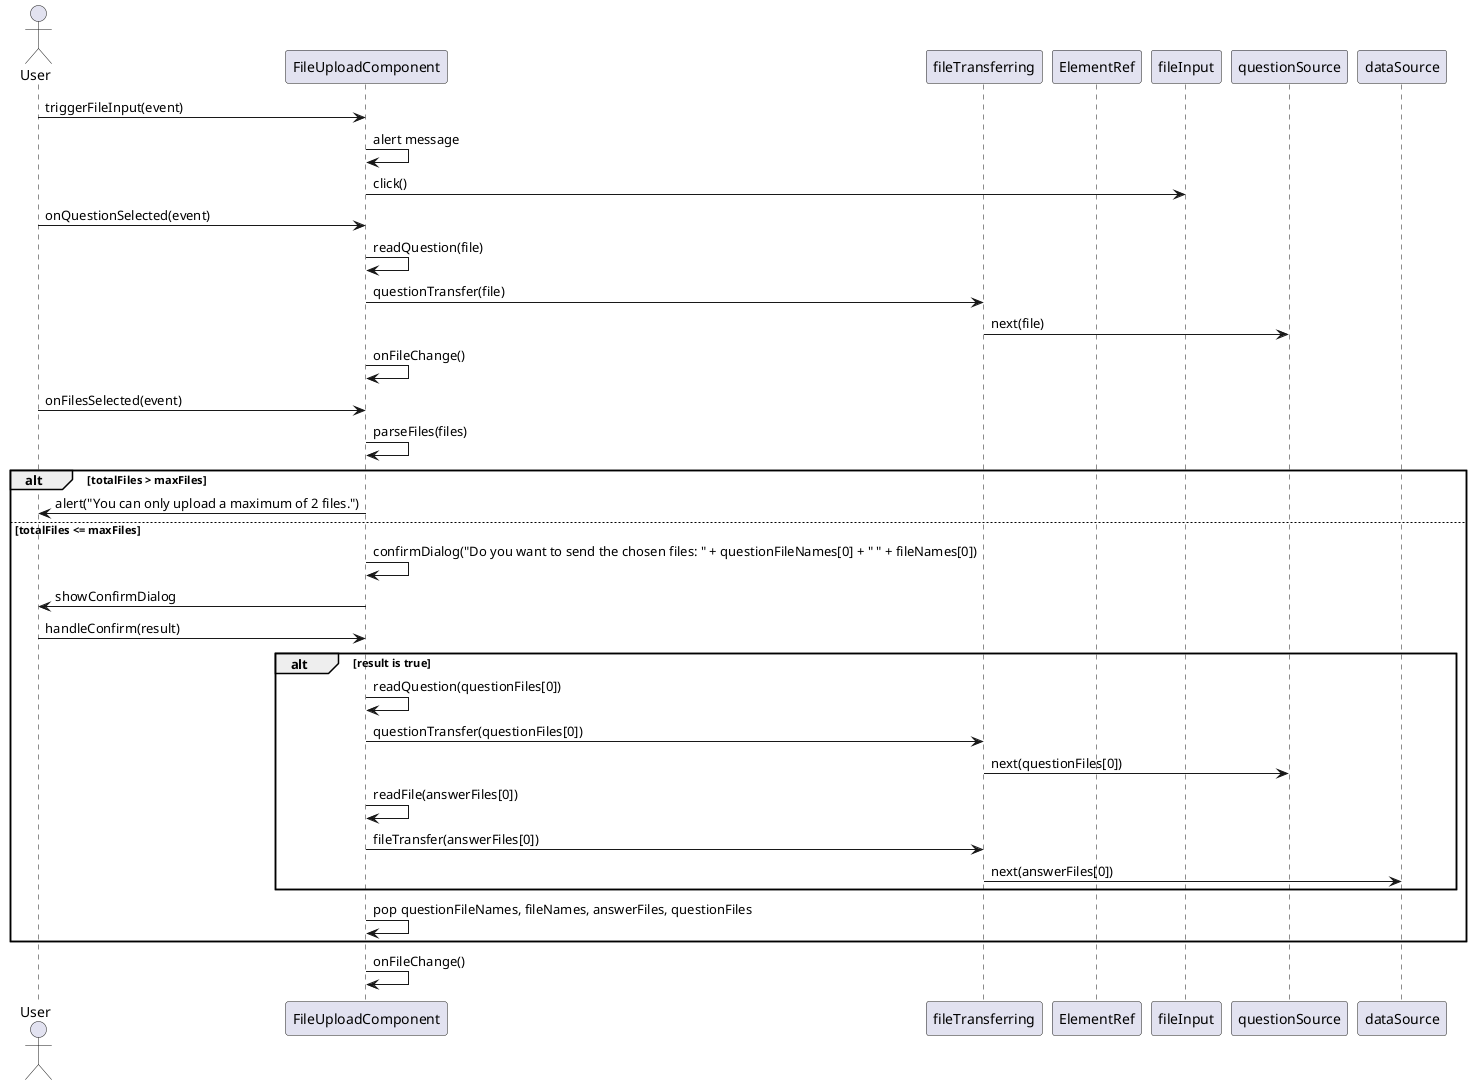 @startuml
actor User

participant FileUploadComponent
participant fileTransferring
participant ElementRef

User -> FileUploadComponent: triggerFileInput(event)
FileUploadComponent -> FileUploadComponent: alert message
FileUploadComponent -> fileInput: click()

User -> FileUploadComponent: onQuestionSelected(event)
FileUploadComponent -> FileUploadComponent: readQuestion(file)
FileUploadComponent -> fileTransferring: questionTransfer(file)
fileTransferring -> questionSource: next(file)
FileUploadComponent -> FileUploadComponent: onFileChange()

User -> FileUploadComponent: onFilesSelected(event)
FileUploadComponent -> FileUploadComponent: parseFiles(files)
alt totalFiles > maxFiles
    FileUploadComponent -> User: alert("You can only upload a maximum of 2 files.")
else totalFiles <= maxFiles
    FileUploadComponent -> FileUploadComponent: confirmDialog("Do you want to send the chosen files: " + questionFileNames[0] + " " + fileNames[0])
    FileUploadComponent -> User: showConfirmDialog
    User -> FileUploadComponent: handleConfirm(result)
    alt result is true
        FileUploadComponent -> FileUploadComponent: readQuestion(questionFiles[0])
        FileUploadComponent -> fileTransferring: questionTransfer(questionFiles[0])
        fileTransferring -> questionSource: next(questionFiles[0])
        FileUploadComponent -> FileUploadComponent: readFile(answerFiles[0])
        FileUploadComponent -> fileTransferring: fileTransfer(answerFiles[0])
        fileTransferring -> dataSource: next(answerFiles[0])
    end
    FileUploadComponent -> FileUploadComponent: pop questionFileNames, fileNames, answerFiles, questionFiles
end
FileUploadComponent -> FileUploadComponent: onFileChange()

@enduml
